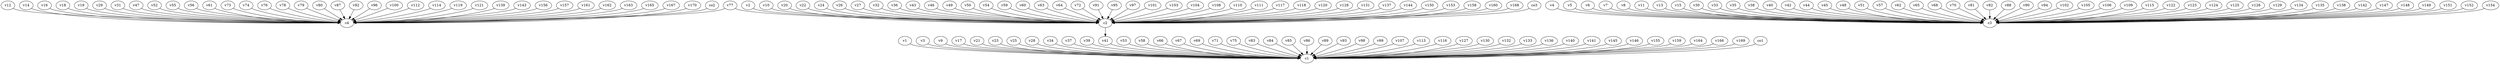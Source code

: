 strict digraph  {
c1;
c2;
c3;
c4;
v1;
v2;
v3;
v4;
v5;
v6;
v7;
v8;
v9;
v10;
v11;
v12;
v13;
v14;
v15;
v16;
v17;
v18;
v19;
v20;
v21;
v22;
v23;
v24;
v25;
v26;
v27;
v28;
v29;
v30;
v31;
v32;
v33;
v34;
v35;
v36;
v37;
v38;
v39;
v40;
v41;
v42;
v43;
v44;
v45;
v46;
v47;
v48;
v49;
v50;
v51;
v52;
v53;
v54;
v55;
v56;
v57;
v58;
v59;
v60;
v61;
v62;
v63;
v64;
v65;
v66;
v67;
v68;
v69;
v70;
v71;
v72;
v73;
v74;
v75;
v76;
v77;
v78;
v79;
v80;
v81;
v82;
v83;
v84;
v85;
v86;
v87;
v88;
v89;
v90;
v91;
v92;
v93;
v94;
v95;
v96;
v97;
v98;
v99;
v100;
v101;
v102;
v103;
v104;
v105;
v106;
v107;
v108;
v109;
v110;
v111;
v112;
v113;
v114;
v115;
v116;
v117;
v118;
v119;
v120;
v121;
v122;
v123;
v124;
v125;
v126;
v127;
v128;
v129;
v130;
v131;
v132;
v133;
v134;
v135;
v136;
v137;
v138;
v139;
v140;
v141;
v142;
v143;
v144;
v145;
v146;
v147;
v148;
v149;
v150;
v151;
v152;
v153;
v154;
v155;
v156;
v157;
v158;
v159;
v160;
v161;
v162;
v163;
v164;
v165;
v166;
v167;
v168;
v169;
v170;
co1;
co2;
co3;
c2 -> v41  [weight=1];
v1 -> c1  [weight=1];
v2 -> c2  [weight=1];
v3 -> c1  [weight=1];
v4 -> c3  [weight=1];
v5 -> c3  [weight=1];
v6 -> c3  [weight=1];
v7 -> c3  [weight=1];
v8 -> c3  [weight=1];
v9 -> c1  [weight=1];
v10 -> c2  [weight=1];
v11 -> c3  [weight=1];
v12 -> c4  [weight=1];
v13 -> c3  [weight=1];
v14 -> c4  [weight=1];
v15 -> c3  [weight=1];
v16 -> c4  [weight=1];
v17 -> c1  [weight=1];
v18 -> c4  [weight=1];
v19 -> c4  [weight=1];
v20 -> c2  [weight=1];
v21 -> c1  [weight=1];
v22 -> c2  [weight=1];
v23 -> c1  [weight=1];
v24 -> c2  [weight=1];
v25 -> c1  [weight=1];
v26 -> c2  [weight=1];
v27 -> c2  [weight=1];
v28 -> c1  [weight=1];
v29 -> c4  [weight=1];
v30 -> c3  [weight=1];
v31 -> c4  [weight=1];
v32 -> c2  [weight=1];
v33 -> c3  [weight=1];
v34 -> c1  [weight=1];
v35 -> c3  [weight=1];
v36 -> c2  [weight=1];
v37 -> c1  [weight=1];
v38 -> c3  [weight=1];
v39 -> c1  [weight=1];
v40 -> c3  [weight=1];
v41 -> c1  [weight=1];
v42 -> c3  [weight=1];
v43 -> c2  [weight=1];
v44 -> c3  [weight=1];
v45 -> c3  [weight=1];
v46 -> c2  [weight=1];
v47 -> c4  [weight=1];
v48 -> c3  [weight=1];
v49 -> c2  [weight=1];
v50 -> c2  [weight=1];
v51 -> c3  [weight=1];
v52 -> c4  [weight=1];
v53 -> c1  [weight=1];
v54 -> c2  [weight=1];
v55 -> c4  [weight=1];
v56 -> c4  [weight=1];
v57 -> c3  [weight=1];
v58 -> c1  [weight=1];
v59 -> c2  [weight=1];
v60 -> c2  [weight=1];
v61 -> c4  [weight=1];
v62 -> c3  [weight=1];
v63 -> c2  [weight=1];
v64 -> c2  [weight=1];
v65 -> c3  [weight=1];
v66 -> c1  [weight=1];
v67 -> c1  [weight=1];
v68 -> c3  [weight=1];
v69 -> c1  [weight=1];
v70 -> c3  [weight=1];
v71 -> c1  [weight=1];
v72 -> c2  [weight=1];
v73 -> c4  [weight=1];
v74 -> c4  [weight=1];
v75 -> c1  [weight=1];
v76 -> c4  [weight=1];
v77 -> c2  [weight=1];
v77 -> c4  [weight=1];
v78 -> c4  [weight=1];
v79 -> c4  [weight=1];
v80 -> c4  [weight=1];
v81 -> c3  [weight=1];
v82 -> c3  [weight=1];
v83 -> c1  [weight=1];
v84 -> c1  [weight=1];
v85 -> c1  [weight=1];
v86 -> c1  [weight=1];
v87 -> c4  [weight=1];
v88 -> c3  [weight=1];
v89 -> c1  [weight=1];
v90 -> c3  [weight=1];
v91 -> c2  [weight=1];
v92 -> c4  [weight=1];
v93 -> c1  [weight=1];
v94 -> c3  [weight=1];
v95 -> c2  [weight=1];
v96 -> c4  [weight=1];
v97 -> c2  [weight=1];
v98 -> c1  [weight=1];
v99 -> c1  [weight=1];
v100 -> c4  [weight=1];
v101 -> c2  [weight=1];
v102 -> c3  [weight=1];
v103 -> c2  [weight=1];
v104 -> c2  [weight=1];
v105 -> c3  [weight=1];
v106 -> c3  [weight=1];
v107 -> c1  [weight=1];
v108 -> c2  [weight=1];
v109 -> c3  [weight=1];
v110 -> c2  [weight=1];
v111 -> c2  [weight=1];
v112 -> c4  [weight=1];
v113 -> c1  [weight=1];
v114 -> c4  [weight=1];
v115 -> c3  [weight=1];
v116 -> c1  [weight=1];
v117 -> c2  [weight=1];
v118 -> c2  [weight=1];
v119 -> c4  [weight=1];
v120 -> c2  [weight=1];
v121 -> c4  [weight=1];
v122 -> c3  [weight=1];
v123 -> c3  [weight=1];
v124 -> c3  [weight=1];
v125 -> c3  [weight=1];
v126 -> c3  [weight=1];
v127 -> c1  [weight=1];
v128 -> c2  [weight=1];
v129 -> c3  [weight=1];
v130 -> c1  [weight=1];
v131 -> c2  [weight=1];
v132 -> c1  [weight=1];
v133 -> c1  [weight=1];
v134 -> c3  [weight=1];
v135 -> c3  [weight=1];
v136 -> c1  [weight=1];
v137 -> c2  [weight=1];
v138 -> c3  [weight=1];
v139 -> c4  [weight=1];
v140 -> c1  [weight=1];
v141 -> c1  [weight=1];
v142 -> c3  [weight=1];
v143 -> c4  [weight=1];
v144 -> c2  [weight=1];
v145 -> c1  [weight=1];
v146 -> c1  [weight=1];
v147 -> c3  [weight=1];
v148 -> c3  [weight=1];
v149 -> c3  [weight=1];
v150 -> c2  [weight=1];
v151 -> c3  [weight=1];
v152 -> c3  [weight=1];
v153 -> c2  [weight=1];
v154 -> c3  [weight=1];
v155 -> c1  [weight=1];
v156 -> c4  [weight=1];
v157 -> c4  [weight=1];
v158 -> c2  [weight=1];
v159 -> c1  [weight=1];
v160 -> c2  [weight=1];
v161 -> c4  [weight=1];
v162 -> c4  [weight=1];
v163 -> c4  [weight=1];
v164 -> c1  [weight=1];
v165 -> c4  [weight=1];
v166 -> c1  [weight=1];
v167 -> c4  [weight=1];
v168 -> c2  [weight=1];
v169 -> c1  [weight=1];
v170 -> c4  [weight=1];
co1 -> c1  [weight=1];
co2 -> c4  [weight=1];
co3 -> c2  [weight=1];
}
